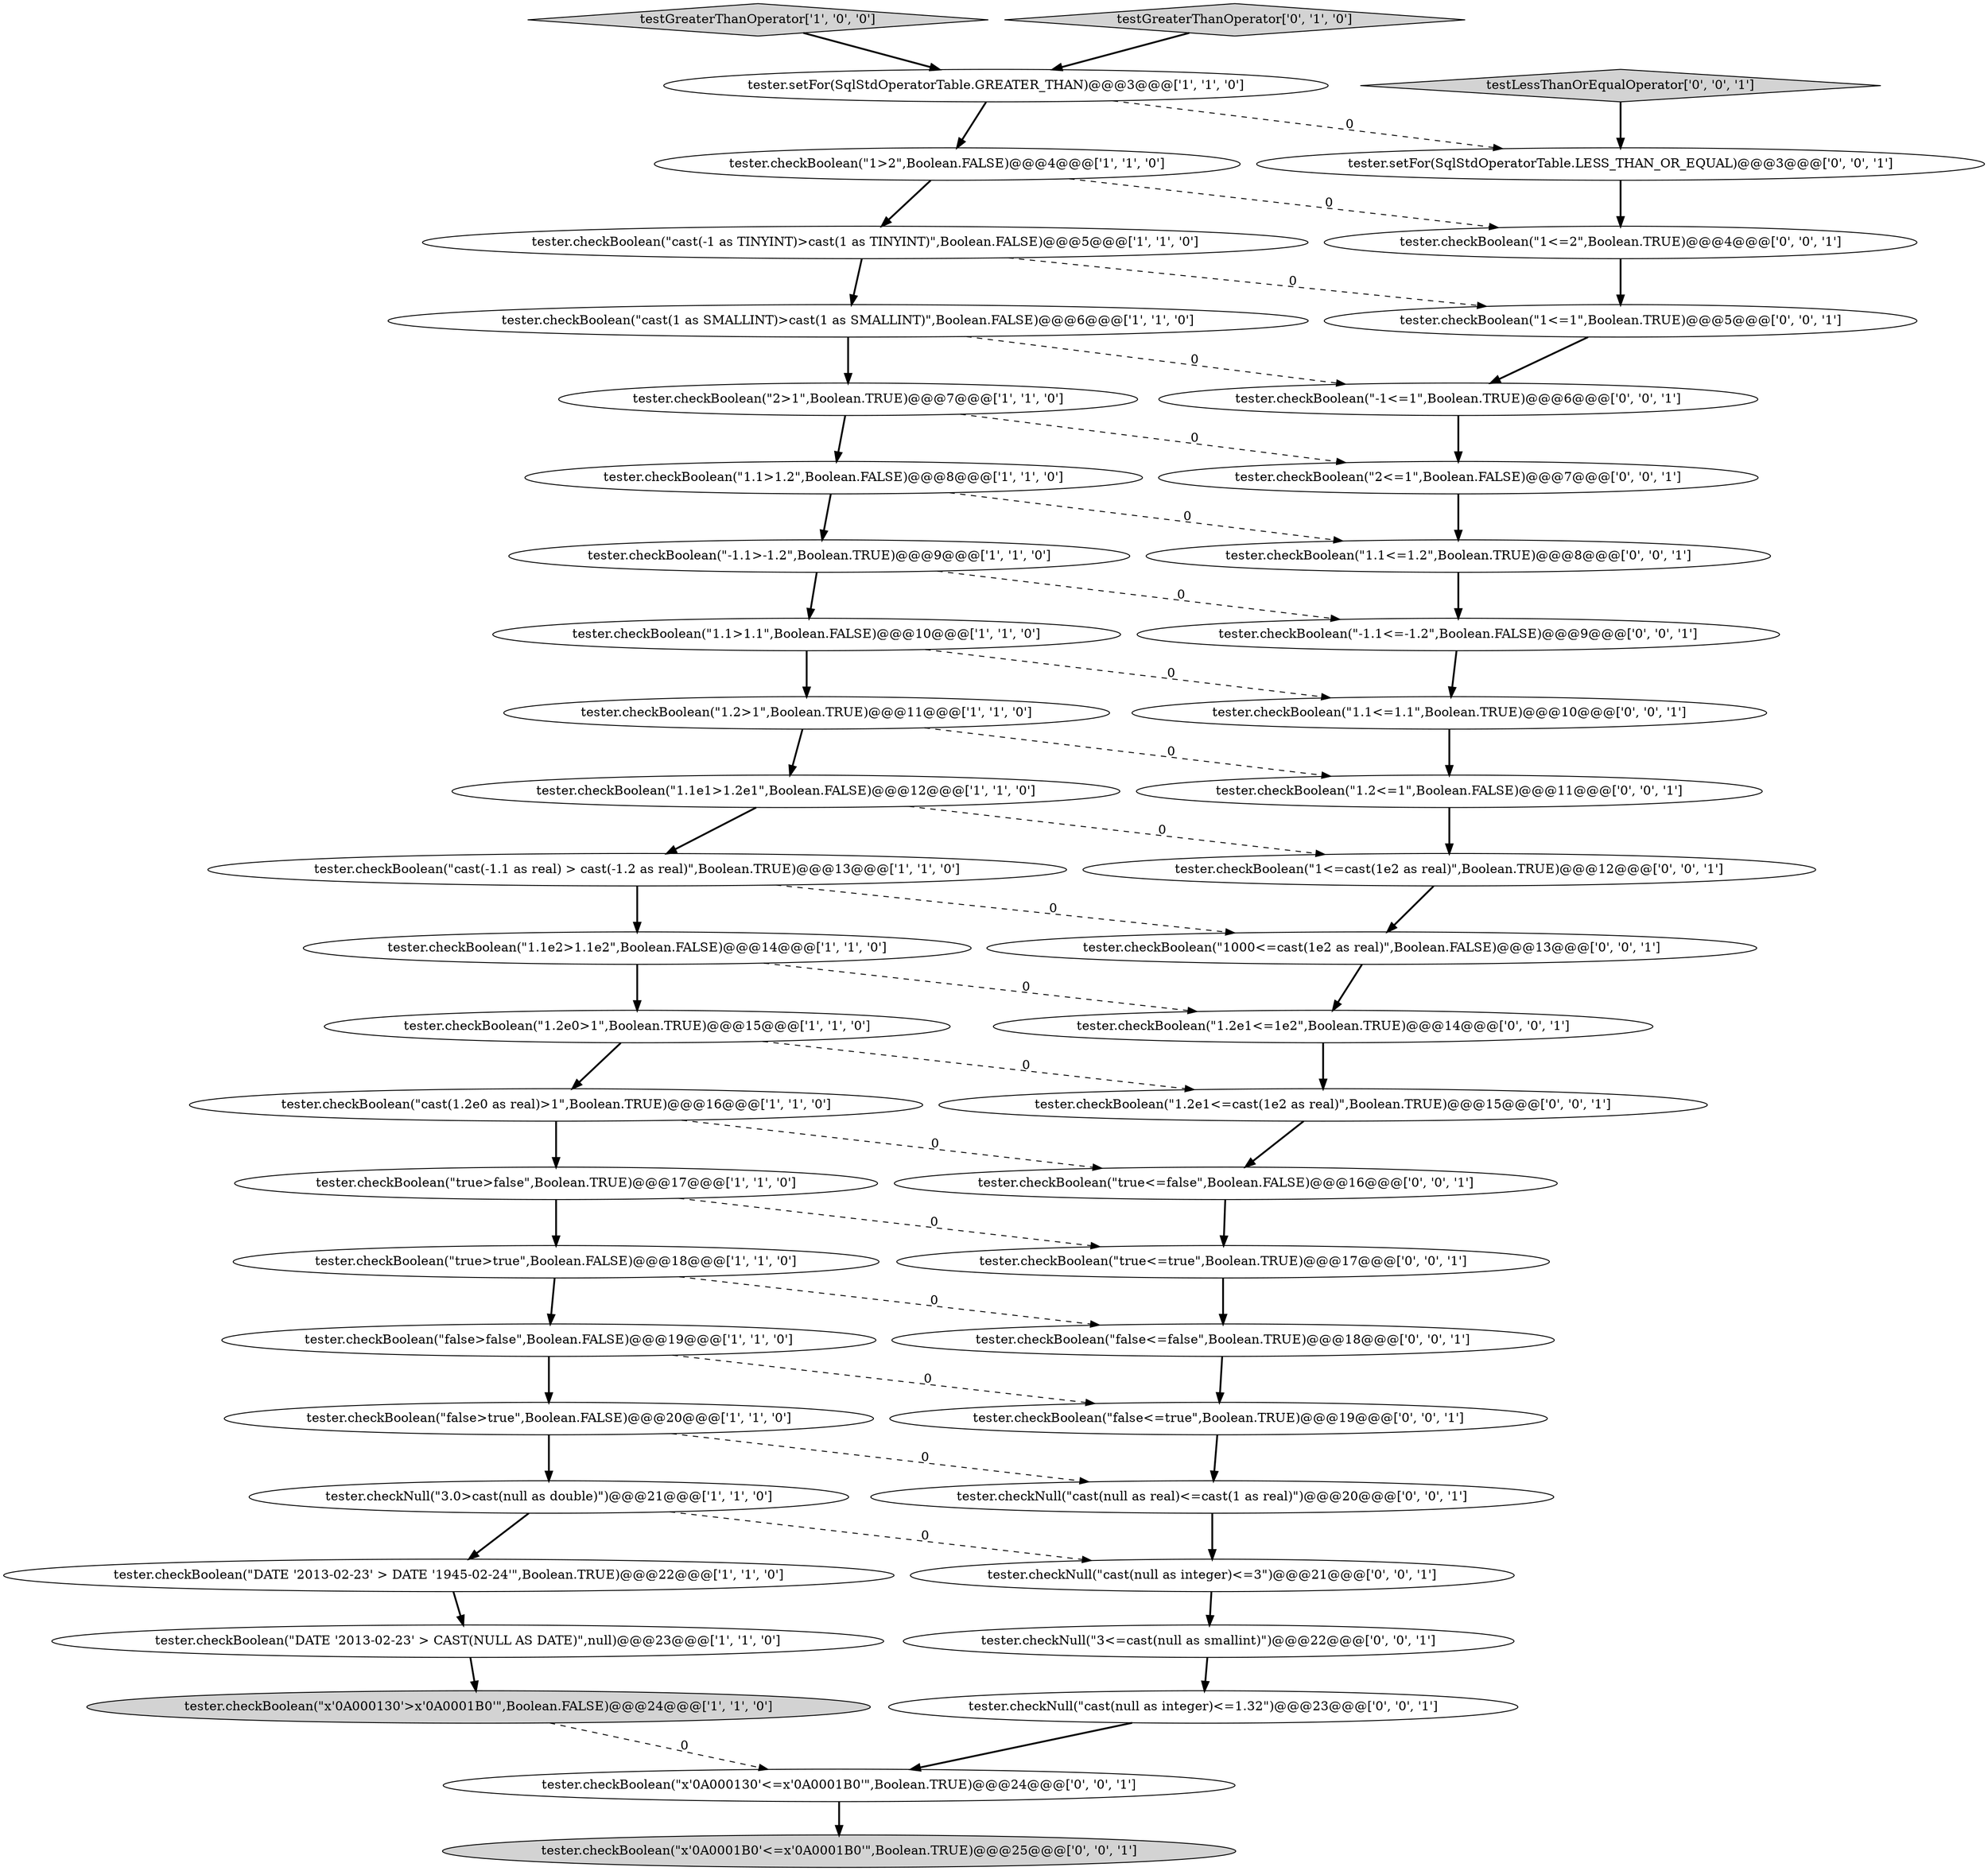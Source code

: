 digraph {
28 [style = filled, label = "tester.checkBoolean(\"true<=false\",Boolean.FALSE)@@@16@@@['0', '0', '1']", fillcolor = white, shape = ellipse image = "AAA0AAABBB3BBB"];
0 [style = filled, label = "tester.checkBoolean(\"cast(1.2e0 as real)>1\",Boolean.TRUE)@@@16@@@['1', '1', '0']", fillcolor = white, shape = ellipse image = "AAA0AAABBB1BBB"];
3 [style = filled, label = "tester.checkBoolean(\"DATE '2013-02-23' > DATE '1945-02-24'\",Boolean.TRUE)@@@22@@@['1', '1', '0']", fillcolor = white, shape = ellipse image = "AAA0AAABBB1BBB"];
19 [style = filled, label = "tester.setFor(SqlStdOperatorTable.GREATER_THAN)@@@3@@@['1', '1', '0']", fillcolor = white, shape = ellipse image = "AAA0AAABBB1BBB"];
20 [style = filled, label = "tester.checkBoolean(\"cast(1 as SMALLINT)>cast(1 as SMALLINT)\",Boolean.FALSE)@@@6@@@['1', '1', '0']", fillcolor = white, shape = ellipse image = "AAA0AAABBB1BBB"];
2 [style = filled, label = "tester.checkBoolean(\"1.2e0>1\",Boolean.TRUE)@@@15@@@['1', '1', '0']", fillcolor = white, shape = ellipse image = "AAA0AAABBB1BBB"];
25 [style = filled, label = "tester.checkBoolean(\"1.2<=1\",Boolean.FALSE)@@@11@@@['0', '0', '1']", fillcolor = white, shape = ellipse image = "AAA0AAABBB3BBB"];
21 [style = filled, label = "tester.checkBoolean(\"DATE '2013-02-23' > CAST(NULL AS DATE)\",null)@@@23@@@['1', '1', '0']", fillcolor = white, shape = ellipse image = "AAA0AAABBB1BBB"];
29 [style = filled, label = "tester.checkBoolean(\"1<=1\",Boolean.TRUE)@@@5@@@['0', '0', '1']", fillcolor = white, shape = ellipse image = "AAA0AAABBB3BBB"];
33 [style = filled, label = "tester.checkBoolean(\"true<=true\",Boolean.TRUE)@@@17@@@['0', '0', '1']", fillcolor = white, shape = ellipse image = "AAA0AAABBB3BBB"];
24 [style = filled, label = "tester.setFor(SqlStdOperatorTable.LESS_THAN_OR_EQUAL)@@@3@@@['0', '0', '1']", fillcolor = white, shape = ellipse image = "AAA0AAABBB3BBB"];
47 [style = filled, label = "tester.checkBoolean(\"1000<=cast(1e2 as real)\",Boolean.FALSE)@@@13@@@['0', '0', '1']", fillcolor = white, shape = ellipse image = "AAA0AAABBB3BBB"];
15 [style = filled, label = "tester.checkBoolean(\"x'0A000130'>x'0A0001B0'\",Boolean.FALSE)@@@24@@@['1', '1', '0']", fillcolor = lightgray, shape = ellipse image = "AAA0AAABBB1BBB"];
37 [style = filled, label = "tester.checkNull(\"cast(null as real)<=cast(1 as real)\")@@@20@@@['0', '0', '1']", fillcolor = white, shape = ellipse image = "AAA0AAABBB3BBB"];
41 [style = filled, label = "tester.checkBoolean(\"x'0A0001B0'<=x'0A0001B0'\",Boolean.TRUE)@@@25@@@['0', '0', '1']", fillcolor = lightgray, shape = ellipse image = "AAA0AAABBB3BBB"];
16 [style = filled, label = "tester.checkBoolean(\"cast(-1 as TINYINT)>cast(1 as TINYINT)\",Boolean.FALSE)@@@5@@@['1', '1', '0']", fillcolor = white, shape = ellipse image = "AAA0AAABBB1BBB"];
18 [style = filled, label = "tester.checkBoolean(\"cast(-1.1 as real) > cast(-1.2 as real)\",Boolean.TRUE)@@@13@@@['1', '1', '0']", fillcolor = white, shape = ellipse image = "AAA0AAABBB1BBB"];
9 [style = filled, label = "testGreaterThanOperator['1', '0', '0']", fillcolor = lightgray, shape = diamond image = "AAA0AAABBB1BBB"];
10 [style = filled, label = "tester.checkBoolean(\"false>true\",Boolean.FALSE)@@@20@@@['1', '1', '0']", fillcolor = white, shape = ellipse image = "AAA0AAABBB1BBB"];
23 [style = filled, label = "testGreaterThanOperator['0', '1', '0']", fillcolor = lightgray, shape = diamond image = "AAA0AAABBB2BBB"];
27 [style = filled, label = "tester.checkBoolean(\"false<=true\",Boolean.TRUE)@@@19@@@['0', '0', '1']", fillcolor = white, shape = ellipse image = "AAA0AAABBB3BBB"];
30 [style = filled, label = "tester.checkBoolean(\"false<=false\",Boolean.TRUE)@@@18@@@['0', '0', '1']", fillcolor = white, shape = ellipse image = "AAA0AAABBB3BBB"];
45 [style = filled, label = "tester.checkBoolean(\"1.1<=1.2\",Boolean.TRUE)@@@8@@@['0', '0', '1']", fillcolor = white, shape = ellipse image = "AAA0AAABBB3BBB"];
12 [style = filled, label = "tester.checkBoolean(\"false>false\",Boolean.FALSE)@@@19@@@['1', '1', '0']", fillcolor = white, shape = ellipse image = "AAA0AAABBB1BBB"];
35 [style = filled, label = "testLessThanOrEqualOperator['0', '0', '1']", fillcolor = lightgray, shape = diamond image = "AAA0AAABBB3BBB"];
36 [style = filled, label = "tester.checkNull(\"3<=cast(null as smallint)\")@@@22@@@['0', '0', '1']", fillcolor = white, shape = ellipse image = "AAA0AAABBB3BBB"];
5 [style = filled, label = "tester.checkBoolean(\"1.1>1.2\",Boolean.FALSE)@@@8@@@['1', '1', '0']", fillcolor = white, shape = ellipse image = "AAA0AAABBB1BBB"];
7 [style = filled, label = "tester.checkNull(\"3.0>cast(null as double)\")@@@21@@@['1', '1', '0']", fillcolor = white, shape = ellipse image = "AAA0AAABBB1BBB"];
44 [style = filled, label = "tester.checkBoolean(\"-1<=1\",Boolean.TRUE)@@@6@@@['0', '0', '1']", fillcolor = white, shape = ellipse image = "AAA0AAABBB3BBB"];
14 [style = filled, label = "tester.checkBoolean(\"true>true\",Boolean.FALSE)@@@18@@@['1', '1', '0']", fillcolor = white, shape = ellipse image = "AAA0AAABBB1BBB"];
17 [style = filled, label = "tester.checkBoolean(\"1.2>1\",Boolean.TRUE)@@@11@@@['1', '1', '0']", fillcolor = white, shape = ellipse image = "AAA0AAABBB1BBB"];
32 [style = filled, label = "tester.checkBoolean(\"1.2e1<=cast(1e2 as real)\",Boolean.TRUE)@@@15@@@['0', '0', '1']", fillcolor = white, shape = ellipse image = "AAA0AAABBB3BBB"];
39 [style = filled, label = "tester.checkBoolean(\"2<=1\",Boolean.FALSE)@@@7@@@['0', '0', '1']", fillcolor = white, shape = ellipse image = "AAA0AAABBB3BBB"];
4 [style = filled, label = "tester.checkBoolean(\"1.1e2>1.1e2\",Boolean.FALSE)@@@14@@@['1', '1', '0']", fillcolor = white, shape = ellipse image = "AAA0AAABBB1BBB"];
6 [style = filled, label = "tester.checkBoolean(\"true>false\",Boolean.TRUE)@@@17@@@['1', '1', '0']", fillcolor = white, shape = ellipse image = "AAA0AAABBB1BBB"];
34 [style = filled, label = "tester.checkNull(\"cast(null as integer)<=1.32\")@@@23@@@['0', '0', '1']", fillcolor = white, shape = ellipse image = "AAA0AAABBB3BBB"];
1 [style = filled, label = "tester.checkBoolean(\"1.1>1.1\",Boolean.FALSE)@@@10@@@['1', '1', '0']", fillcolor = white, shape = ellipse image = "AAA0AAABBB1BBB"];
22 [style = filled, label = "tester.checkBoolean(\"-1.1>-1.2\",Boolean.TRUE)@@@9@@@['1', '1', '0']", fillcolor = white, shape = ellipse image = "AAA0AAABBB1BBB"];
43 [style = filled, label = "tester.checkBoolean(\"1.2e1<=1e2\",Boolean.TRUE)@@@14@@@['0', '0', '1']", fillcolor = white, shape = ellipse image = "AAA0AAABBB3BBB"];
13 [style = filled, label = "tester.checkBoolean(\"2>1\",Boolean.TRUE)@@@7@@@['1', '1', '0']", fillcolor = white, shape = ellipse image = "AAA0AAABBB1BBB"];
11 [style = filled, label = "tester.checkBoolean(\"1>2\",Boolean.FALSE)@@@4@@@['1', '1', '0']", fillcolor = white, shape = ellipse image = "AAA0AAABBB1BBB"];
46 [style = filled, label = "tester.checkBoolean(\"1<=cast(1e2 as real)\",Boolean.TRUE)@@@12@@@['0', '0', '1']", fillcolor = white, shape = ellipse image = "AAA0AAABBB3BBB"];
42 [style = filled, label = "tester.checkBoolean(\"1<=2\",Boolean.TRUE)@@@4@@@['0', '0', '1']", fillcolor = white, shape = ellipse image = "AAA0AAABBB3BBB"];
8 [style = filled, label = "tester.checkBoolean(\"1.1e1>1.2e1\",Boolean.FALSE)@@@12@@@['1', '1', '0']", fillcolor = white, shape = ellipse image = "AAA0AAABBB1BBB"];
26 [style = filled, label = "tester.checkBoolean(\"x'0A000130'<=x'0A0001B0'\",Boolean.TRUE)@@@24@@@['0', '0', '1']", fillcolor = white, shape = ellipse image = "AAA0AAABBB3BBB"];
38 [style = filled, label = "tester.checkBoolean(\"-1.1<=-1.2\",Boolean.FALSE)@@@9@@@['0', '0', '1']", fillcolor = white, shape = ellipse image = "AAA0AAABBB3BBB"];
40 [style = filled, label = "tester.checkBoolean(\"1.1<=1.1\",Boolean.TRUE)@@@10@@@['0', '0', '1']", fillcolor = white, shape = ellipse image = "AAA0AAABBB3BBB"];
31 [style = filled, label = "tester.checkNull(\"cast(null as integer)<=3\")@@@21@@@['0', '0', '1']", fillcolor = white, shape = ellipse image = "AAA0AAABBB3BBB"];
11->16 [style = bold, label=""];
17->8 [style = bold, label=""];
18->47 [style = dashed, label="0"];
20->13 [style = bold, label=""];
7->31 [style = dashed, label="0"];
0->6 [style = bold, label=""];
8->18 [style = bold, label=""];
21->15 [style = bold, label=""];
2->32 [style = dashed, label="0"];
30->27 [style = bold, label=""];
43->32 [style = bold, label=""];
40->25 [style = bold, label=""];
31->36 [style = bold, label=""];
19->11 [style = bold, label=""];
39->45 [style = bold, label=""];
47->43 [style = bold, label=""];
4->2 [style = bold, label=""];
25->46 [style = bold, label=""];
8->46 [style = dashed, label="0"];
44->39 [style = bold, label=""];
46->47 [style = bold, label=""];
0->28 [style = dashed, label="0"];
10->7 [style = bold, label=""];
42->29 [style = bold, label=""];
17->25 [style = dashed, label="0"];
6->33 [style = dashed, label="0"];
7->3 [style = bold, label=""];
1->17 [style = bold, label=""];
35->24 [style = bold, label=""];
1->40 [style = dashed, label="0"];
6->14 [style = bold, label=""];
13->39 [style = dashed, label="0"];
26->41 [style = bold, label=""];
27->37 [style = bold, label=""];
20->44 [style = dashed, label="0"];
2->0 [style = bold, label=""];
12->10 [style = bold, label=""];
4->43 [style = dashed, label="0"];
18->4 [style = bold, label=""];
28->33 [style = bold, label=""];
34->26 [style = bold, label=""];
37->31 [style = bold, label=""];
5->45 [style = dashed, label="0"];
23->19 [style = bold, label=""];
14->12 [style = bold, label=""];
45->38 [style = bold, label=""];
14->30 [style = dashed, label="0"];
12->27 [style = dashed, label="0"];
22->38 [style = dashed, label="0"];
13->5 [style = bold, label=""];
33->30 [style = bold, label=""];
9->19 [style = bold, label=""];
29->44 [style = bold, label=""];
16->29 [style = dashed, label="0"];
3->21 [style = bold, label=""];
10->37 [style = dashed, label="0"];
15->26 [style = dashed, label="0"];
19->24 [style = dashed, label="0"];
11->42 [style = dashed, label="0"];
22->1 [style = bold, label=""];
38->40 [style = bold, label=""];
16->20 [style = bold, label=""];
5->22 [style = bold, label=""];
32->28 [style = bold, label=""];
36->34 [style = bold, label=""];
24->42 [style = bold, label=""];
}
